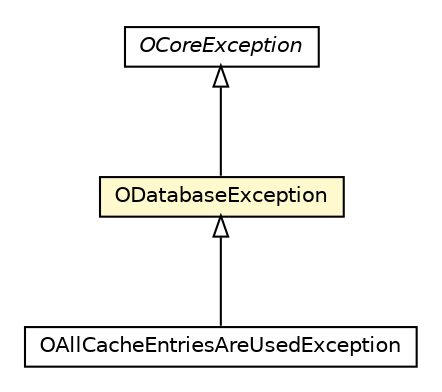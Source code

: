#!/usr/local/bin/dot
#
# Class diagram 
# Generated by UMLGraph version R5_6-24-gf6e263 (http://www.umlgraph.org/)
#

digraph G {
	edge [fontname="Helvetica",fontsize=10,labelfontname="Helvetica",labelfontsize=10];
	node [fontname="Helvetica",fontsize=10,shape=plaintext];
	nodesep=0.25;
	ranksep=0.5;
	// com.orientechnologies.orient.core.exception.ODatabaseException
	c2690033 [label=<<table title="com.orientechnologies.orient.core.exception.ODatabaseException" border="0" cellborder="1" cellspacing="0" cellpadding="2" port="p" bgcolor="lemonChiffon" href="./ODatabaseException.html">
		<tr><td><table border="0" cellspacing="0" cellpadding="1">
<tr><td align="center" balign="center"> ODatabaseException </td></tr>
		</table></td></tr>
		</table>>, URL="./ODatabaseException.html", fontname="Helvetica", fontcolor="black", fontsize=10.0];
	// com.orientechnologies.orient.core.exception.OCoreException
	c2690038 [label=<<table title="com.orientechnologies.orient.core.exception.OCoreException" border="0" cellborder="1" cellspacing="0" cellpadding="2" port="p" href="./OCoreException.html">
		<tr><td><table border="0" cellspacing="0" cellpadding="1">
<tr><td align="center" balign="center"><font face="Helvetica-Oblique"> OCoreException </font></td></tr>
		</table></td></tr>
		</table>>, URL="./OCoreException.html", fontname="Helvetica", fontcolor="black", fontsize=10.0];
	// com.orientechnologies.orient.core.exception.OAllCacheEntriesAreUsedException
	c2690065 [label=<<table title="com.orientechnologies.orient.core.exception.OAllCacheEntriesAreUsedException" border="0" cellborder="1" cellspacing="0" cellpadding="2" port="p" href="./OAllCacheEntriesAreUsedException.html">
		<tr><td><table border="0" cellspacing="0" cellpadding="1">
<tr><td align="center" balign="center"> OAllCacheEntriesAreUsedException </td></tr>
		</table></td></tr>
		</table>>, URL="./OAllCacheEntriesAreUsedException.html", fontname="Helvetica", fontcolor="black", fontsize=10.0];
	//com.orientechnologies.orient.core.exception.ODatabaseException extends com.orientechnologies.orient.core.exception.OCoreException
	c2690038:p -> c2690033:p [dir=back,arrowtail=empty];
	//com.orientechnologies.orient.core.exception.OAllCacheEntriesAreUsedException extends com.orientechnologies.orient.core.exception.ODatabaseException
	c2690033:p -> c2690065:p [dir=back,arrowtail=empty];
}


